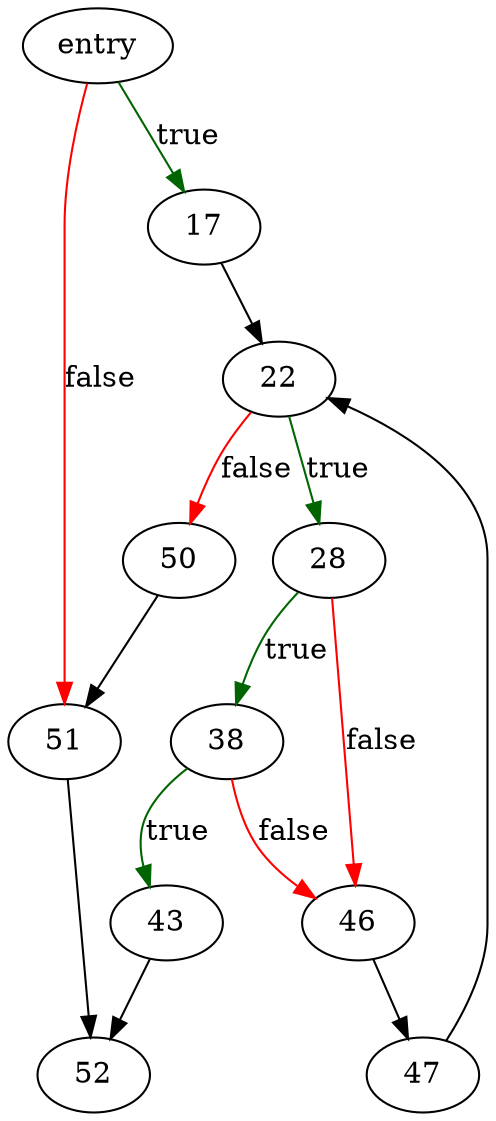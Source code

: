 digraph "resolveAsName" {
	// Node definitions.
	3 [label=entry];
	17;
	22;
	28;
	38;
	43;
	46;
	47;
	50;
	51;
	52;

	// Edge definitions.
	3 -> 17 [
		color=darkgreen
		label=true
	];
	3 -> 51 [
		color=red
		label=false
	];
	17 -> 22;
	22 -> 28 [
		color=darkgreen
		label=true
	];
	22 -> 50 [
		color=red
		label=false
	];
	28 -> 38 [
		color=darkgreen
		label=true
	];
	28 -> 46 [
		color=red
		label=false
	];
	38 -> 43 [
		color=darkgreen
		label=true
	];
	38 -> 46 [
		color=red
		label=false
	];
	43 -> 52;
	46 -> 47;
	47 -> 22;
	50 -> 51;
	51 -> 52;
}
